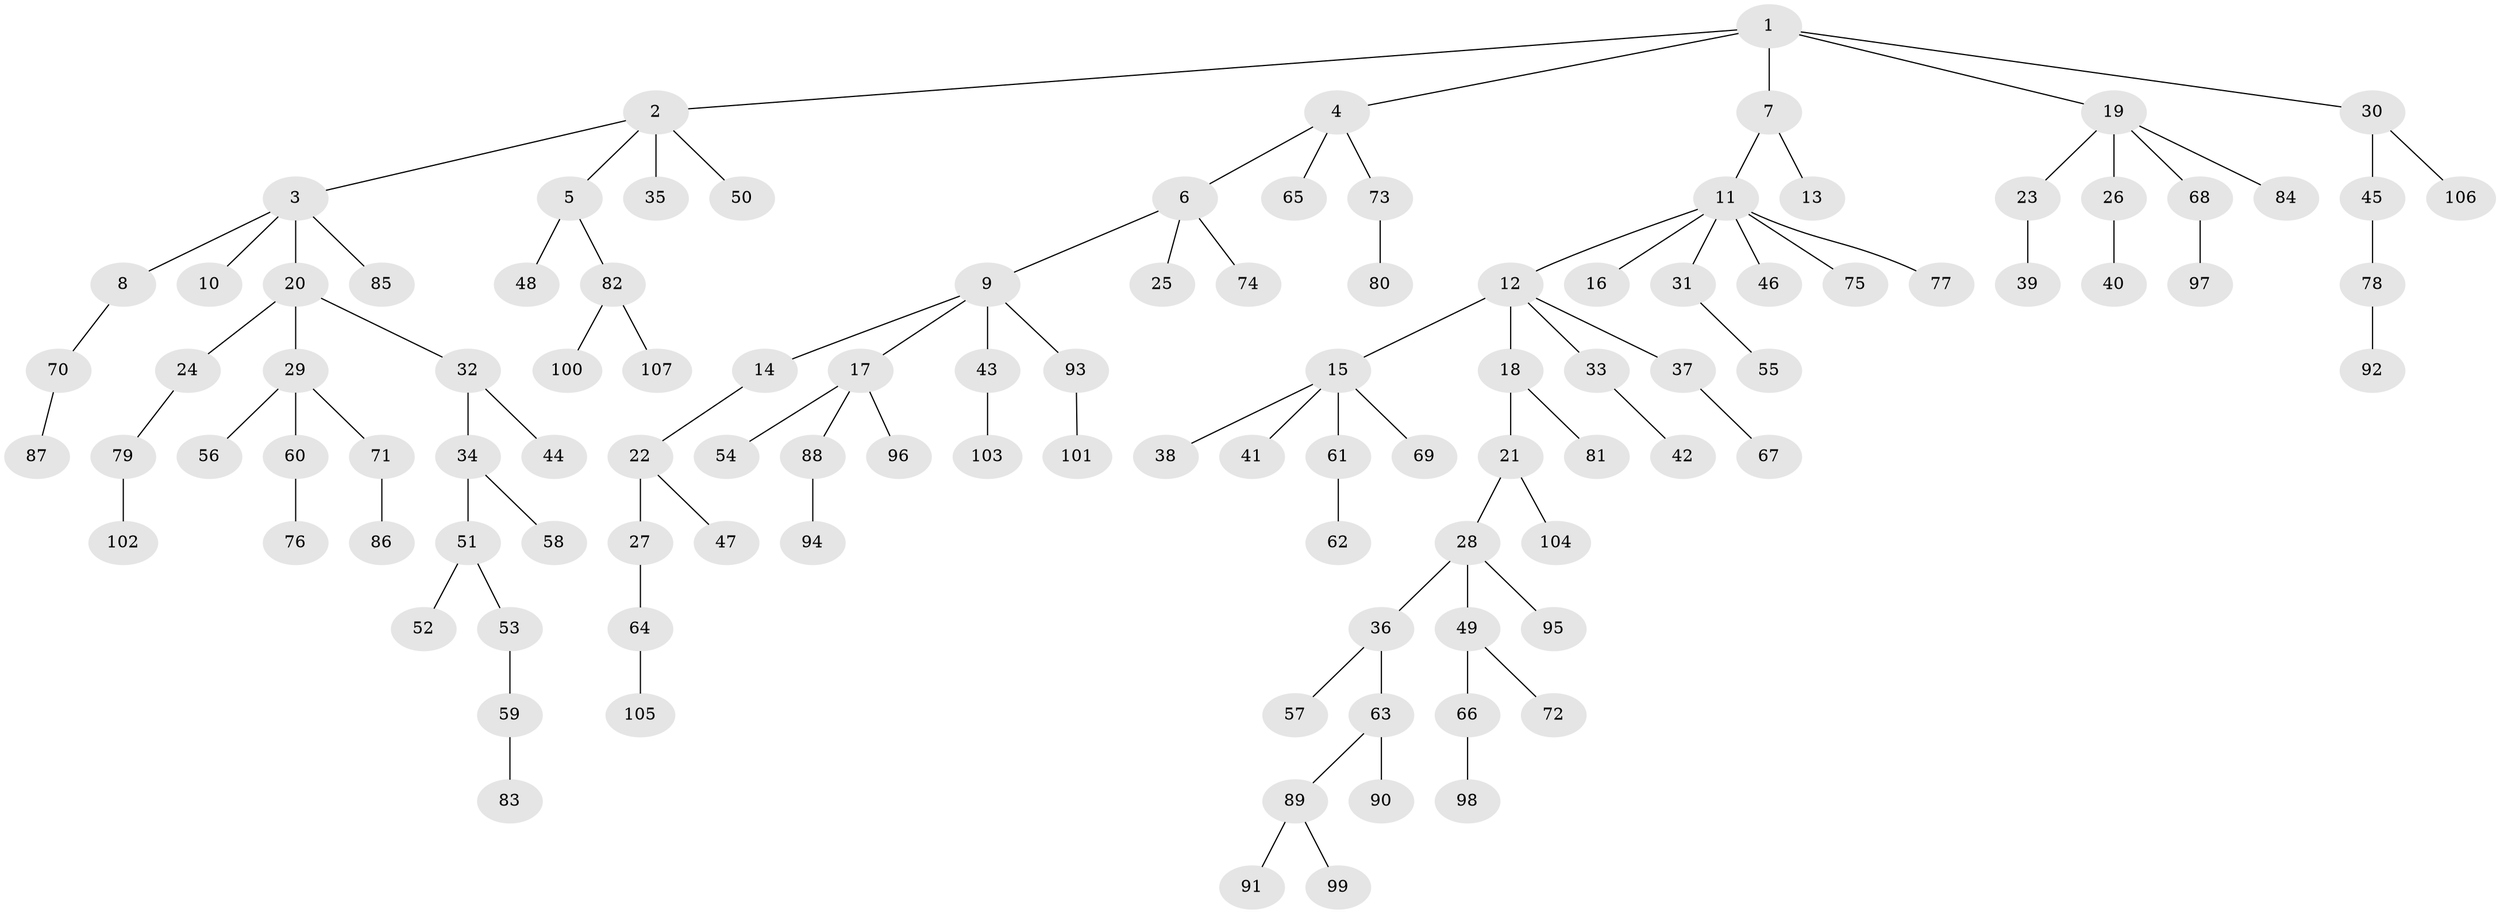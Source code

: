 // coarse degree distribution, {1: 0.7358490566037735, 2: 0.18867924528301888, 6: 0.018867924528301886, 4: 0.018867924528301886, 5: 0.018867924528301886, 30: 0.018867924528301886}
// Generated by graph-tools (version 1.1) at 2025/56/03/04/25 21:56:41]
// undirected, 107 vertices, 106 edges
graph export_dot {
graph [start="1"]
  node [color=gray90,style=filled];
  1;
  2;
  3;
  4;
  5;
  6;
  7;
  8;
  9;
  10;
  11;
  12;
  13;
  14;
  15;
  16;
  17;
  18;
  19;
  20;
  21;
  22;
  23;
  24;
  25;
  26;
  27;
  28;
  29;
  30;
  31;
  32;
  33;
  34;
  35;
  36;
  37;
  38;
  39;
  40;
  41;
  42;
  43;
  44;
  45;
  46;
  47;
  48;
  49;
  50;
  51;
  52;
  53;
  54;
  55;
  56;
  57;
  58;
  59;
  60;
  61;
  62;
  63;
  64;
  65;
  66;
  67;
  68;
  69;
  70;
  71;
  72;
  73;
  74;
  75;
  76;
  77;
  78;
  79;
  80;
  81;
  82;
  83;
  84;
  85;
  86;
  87;
  88;
  89;
  90;
  91;
  92;
  93;
  94;
  95;
  96;
  97;
  98;
  99;
  100;
  101;
  102;
  103;
  104;
  105;
  106;
  107;
  1 -- 2;
  1 -- 4;
  1 -- 7;
  1 -- 19;
  1 -- 30;
  2 -- 3;
  2 -- 5;
  2 -- 35;
  2 -- 50;
  3 -- 8;
  3 -- 10;
  3 -- 20;
  3 -- 85;
  4 -- 6;
  4 -- 65;
  4 -- 73;
  5 -- 48;
  5 -- 82;
  6 -- 9;
  6 -- 25;
  6 -- 74;
  7 -- 11;
  7 -- 13;
  8 -- 70;
  9 -- 14;
  9 -- 17;
  9 -- 43;
  9 -- 93;
  11 -- 12;
  11 -- 16;
  11 -- 31;
  11 -- 46;
  11 -- 75;
  11 -- 77;
  12 -- 15;
  12 -- 18;
  12 -- 33;
  12 -- 37;
  14 -- 22;
  15 -- 38;
  15 -- 41;
  15 -- 61;
  15 -- 69;
  17 -- 54;
  17 -- 88;
  17 -- 96;
  18 -- 21;
  18 -- 81;
  19 -- 23;
  19 -- 26;
  19 -- 68;
  19 -- 84;
  20 -- 24;
  20 -- 29;
  20 -- 32;
  21 -- 28;
  21 -- 104;
  22 -- 27;
  22 -- 47;
  23 -- 39;
  24 -- 79;
  26 -- 40;
  27 -- 64;
  28 -- 36;
  28 -- 49;
  28 -- 95;
  29 -- 56;
  29 -- 60;
  29 -- 71;
  30 -- 45;
  30 -- 106;
  31 -- 55;
  32 -- 34;
  32 -- 44;
  33 -- 42;
  34 -- 51;
  34 -- 58;
  36 -- 57;
  36 -- 63;
  37 -- 67;
  43 -- 103;
  45 -- 78;
  49 -- 66;
  49 -- 72;
  51 -- 52;
  51 -- 53;
  53 -- 59;
  59 -- 83;
  60 -- 76;
  61 -- 62;
  63 -- 89;
  63 -- 90;
  64 -- 105;
  66 -- 98;
  68 -- 97;
  70 -- 87;
  71 -- 86;
  73 -- 80;
  78 -- 92;
  79 -- 102;
  82 -- 100;
  82 -- 107;
  88 -- 94;
  89 -- 91;
  89 -- 99;
  93 -- 101;
}
